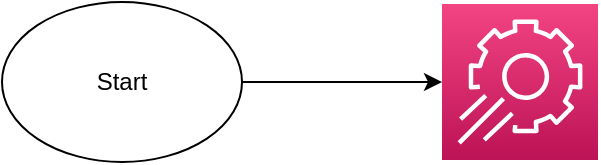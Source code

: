 <mxfile version="21.0.10" type="device"><diagram name="Page-1" id="nZQZpUpecniy9ULmv4ZF"><mxGraphModel dx="1434" dy="758" grid="1" gridSize="10" guides="1" tooltips="1" connect="1" arrows="1" fold="1" page="1" pageScale="1" pageWidth="850" pageHeight="1100" math="0" shadow="0"><root><mxCell id="0"/><mxCell id="1" parent="0"/><mxCell id="JfswsaP5qqPJWSytVD9L-3" value="" style="edgeStyle=orthogonalEdgeStyle;rounded=0;orthogonalLoop=1;jettySize=auto;html=1;" edge="1" parent="1" source="JfswsaP5qqPJWSytVD9L-1" target="JfswsaP5qqPJWSytVD9L-2"><mxGeometry relative="1" as="geometry"/></mxCell><mxCell id="JfswsaP5qqPJWSytVD9L-1" value="Start" style="ellipse;whiteSpace=wrap;html=1;" vertex="1" parent="1"><mxGeometry x="20" y="40" width="120" height="80" as="geometry"/></mxCell><mxCell id="JfswsaP5qqPJWSytVD9L-2" value="" style="sketch=0;points=[[0,0,0],[0.25,0,0],[0.5,0,0],[0.75,0,0],[1,0,0],[0,1,0],[0.25,1,0],[0.5,1,0],[0.75,1,0],[1,1,0],[0,0.25,0],[0,0.5,0],[0,0.75,0],[1,0.25,0],[1,0.5,0],[1,0.75,0]];points=[[0,0,0],[0.25,0,0],[0.5,0,0],[0.75,0,0],[1,0,0],[0,1,0],[0.25,1,0],[0.5,1,0],[0.75,1,0],[1,1,0],[0,0.25,0],[0,0.5,0],[0,0.75,0],[1,0.25,0],[1,0.5,0],[1,0.75,0]];outlineConnect=0;fontColor=#232F3E;gradientColor=#F34482;gradientDirection=north;fillColor=#BC1356;strokeColor=#ffffff;dashed=0;verticalLabelPosition=bottom;verticalAlign=top;align=center;html=1;fontSize=12;fontStyle=0;aspect=fixed;shape=mxgraph.aws4.resourceIcon;resIcon=mxgraph.aws4.app_config;" vertex="1" parent="1"><mxGeometry x="240" y="41" width="78" height="78" as="geometry"/></mxCell></root></mxGraphModel></diagram></mxfile>